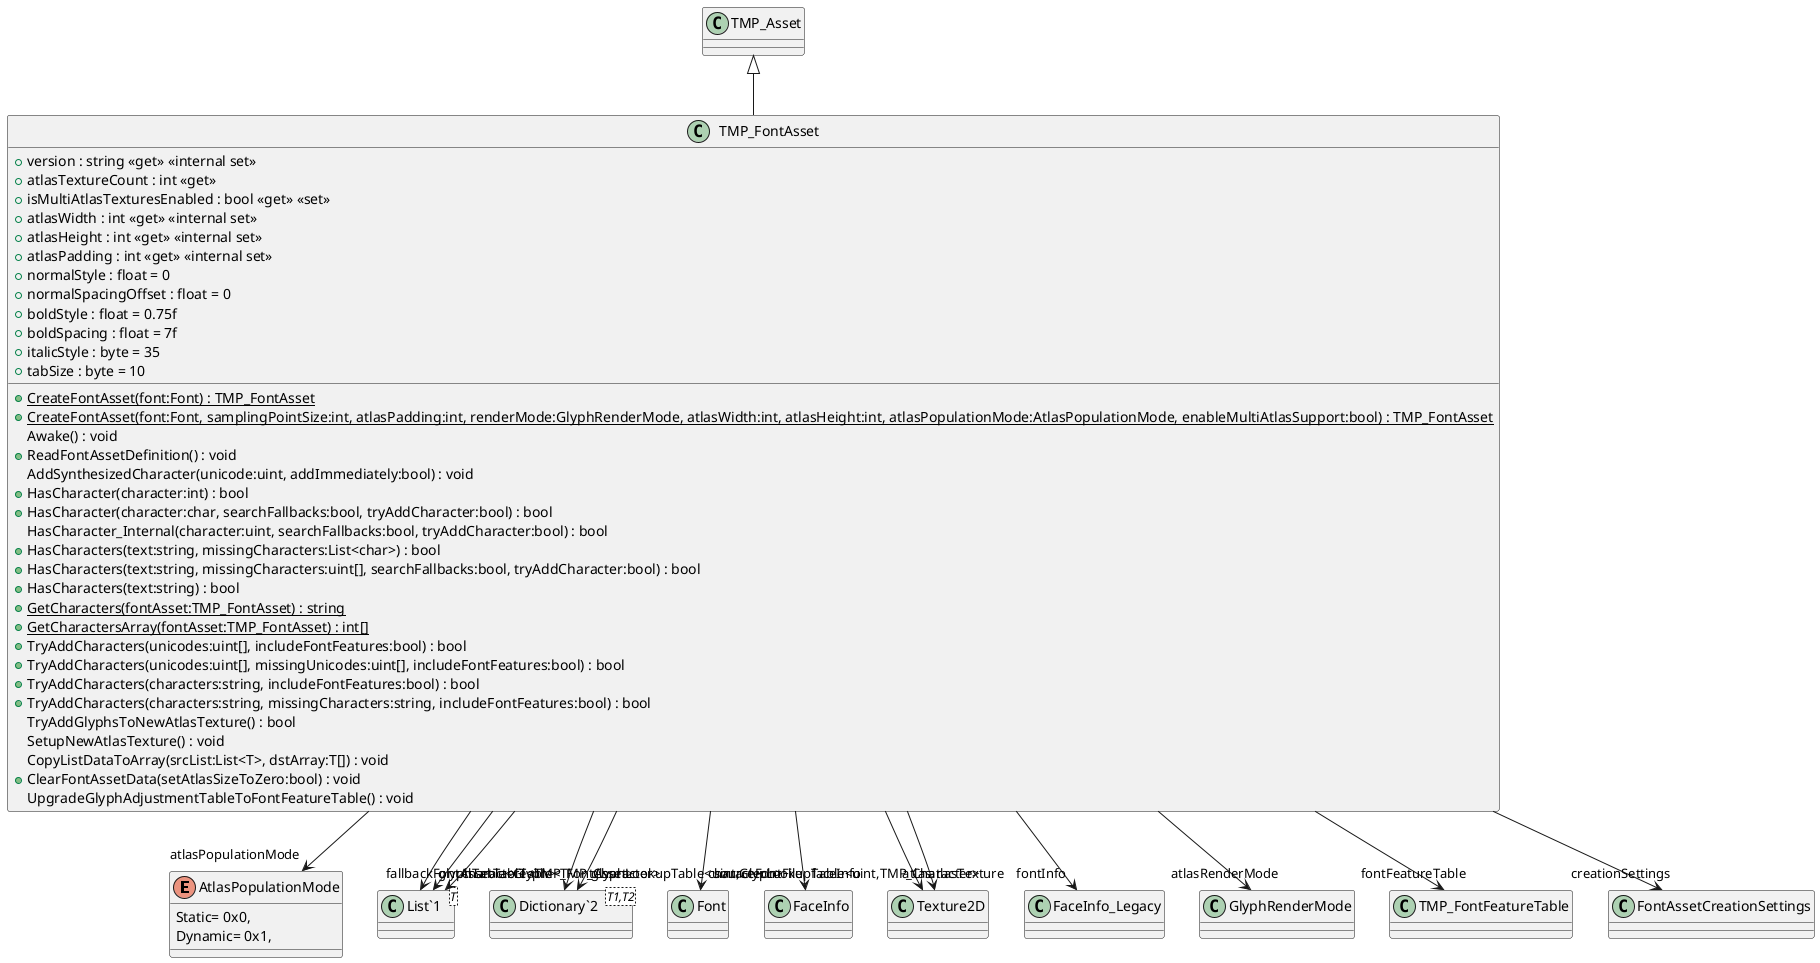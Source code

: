 @startuml
enum AtlasPopulationMode {
    Static= 0x0,
    Dynamic= 0x1,
}
class TMP_FontAsset {
    + version : string <<get>> <<internal set>>
    + atlasTextureCount : int <<get>>
    + isMultiAtlasTexturesEnabled : bool <<get>> <<set>>
    + atlasWidth : int <<get>> <<internal set>>
    + atlasHeight : int <<get>> <<internal set>>
    + atlasPadding : int <<get>> <<internal set>>
    + normalStyle : float = 0
    + normalSpacingOffset : float = 0
    + boldStyle : float = 0.75f
    + boldSpacing : float = 7f
    + italicStyle : byte = 35
    + tabSize : byte = 10
    + {static} CreateFontAsset(font:Font) : TMP_FontAsset
    + {static} CreateFontAsset(font:Font, samplingPointSize:int, atlasPadding:int, renderMode:GlyphRenderMode, atlasWidth:int, atlasHeight:int, atlasPopulationMode:AtlasPopulationMode, enableMultiAtlasSupport:bool) : TMP_FontAsset
    Awake() : void
    + ReadFontAssetDefinition() : void
    AddSynthesizedCharacter(unicode:uint, addImmediately:bool) : void
    + HasCharacter(character:int) : bool
    + HasCharacter(character:char, searchFallbacks:bool, tryAddCharacter:bool) : bool
    HasCharacter_Internal(character:uint, searchFallbacks:bool, tryAddCharacter:bool) : bool
    + HasCharacters(text:string, missingCharacters:List<char>) : bool
    + HasCharacters(text:string, missingCharacters:uint[], searchFallbacks:bool, tryAddCharacter:bool) : bool
    + HasCharacters(text:string) : bool
    + {static} GetCharacters(fontAsset:TMP_FontAsset) : string
    + {static} GetCharactersArray(fontAsset:TMP_FontAsset) : int[]
    + TryAddCharacters(unicodes:uint[], includeFontFeatures:bool) : bool
    + TryAddCharacters(unicodes:uint[], missingUnicodes:uint[], includeFontFeatures:bool) : bool
    + TryAddCharacters(characters:string, includeFontFeatures:bool) : bool
    + TryAddCharacters(characters:string, missingCharacters:string, includeFontFeatures:bool) : bool
    TryAddGlyphsToNewAtlasTexture() : bool
    SetupNewAtlasTexture() : void
    CopyListDataToArray(srcList:List<T>, dstArray:T[]) : void
    + ClearFontAssetData(setAtlasSizeToZero:bool) : void
    UpgradeGlyphAdjustmentTableToFontFeatureTable() : void
}
class "List`1"<T> {
}
class "Dictionary`2"<T1,T2> {
}
TMP_Asset <|-- TMP_FontAsset
TMP_FontAsset --> "sourceFontFile" Font
TMP_FontAsset --> "atlasPopulationMode" AtlasPopulationMode
TMP_FontAsset --> "faceInfo" FaceInfo
TMP_FontAsset --> "glyphTable<Glyph>" "List`1"
TMP_FontAsset --> "glyphLookupTable<uint,Glyph>" "Dictionary`2"
TMP_FontAsset --> "characterTable<TMP_Character>" "List`1"
TMP_FontAsset --> "characterLookupTable<uint,TMP_Character>" "Dictionary`2"
TMP_FontAsset --> "atlasTexture" Texture2D
TMP_FontAsset --> "fontInfo" FaceInfo_Legacy
TMP_FontAsset --> "atlas" Texture2D
TMP_FontAsset --> "atlasRenderMode" GlyphRenderMode
TMP_FontAsset --> "fontFeatureTable" TMP_FontFeatureTable
TMP_FontAsset --> "fallbackFontAssetTable<TMP_FontAsset>" "List`1"
TMP_FontAsset --> "creationSettings" FontAssetCreationSettings
@enduml
